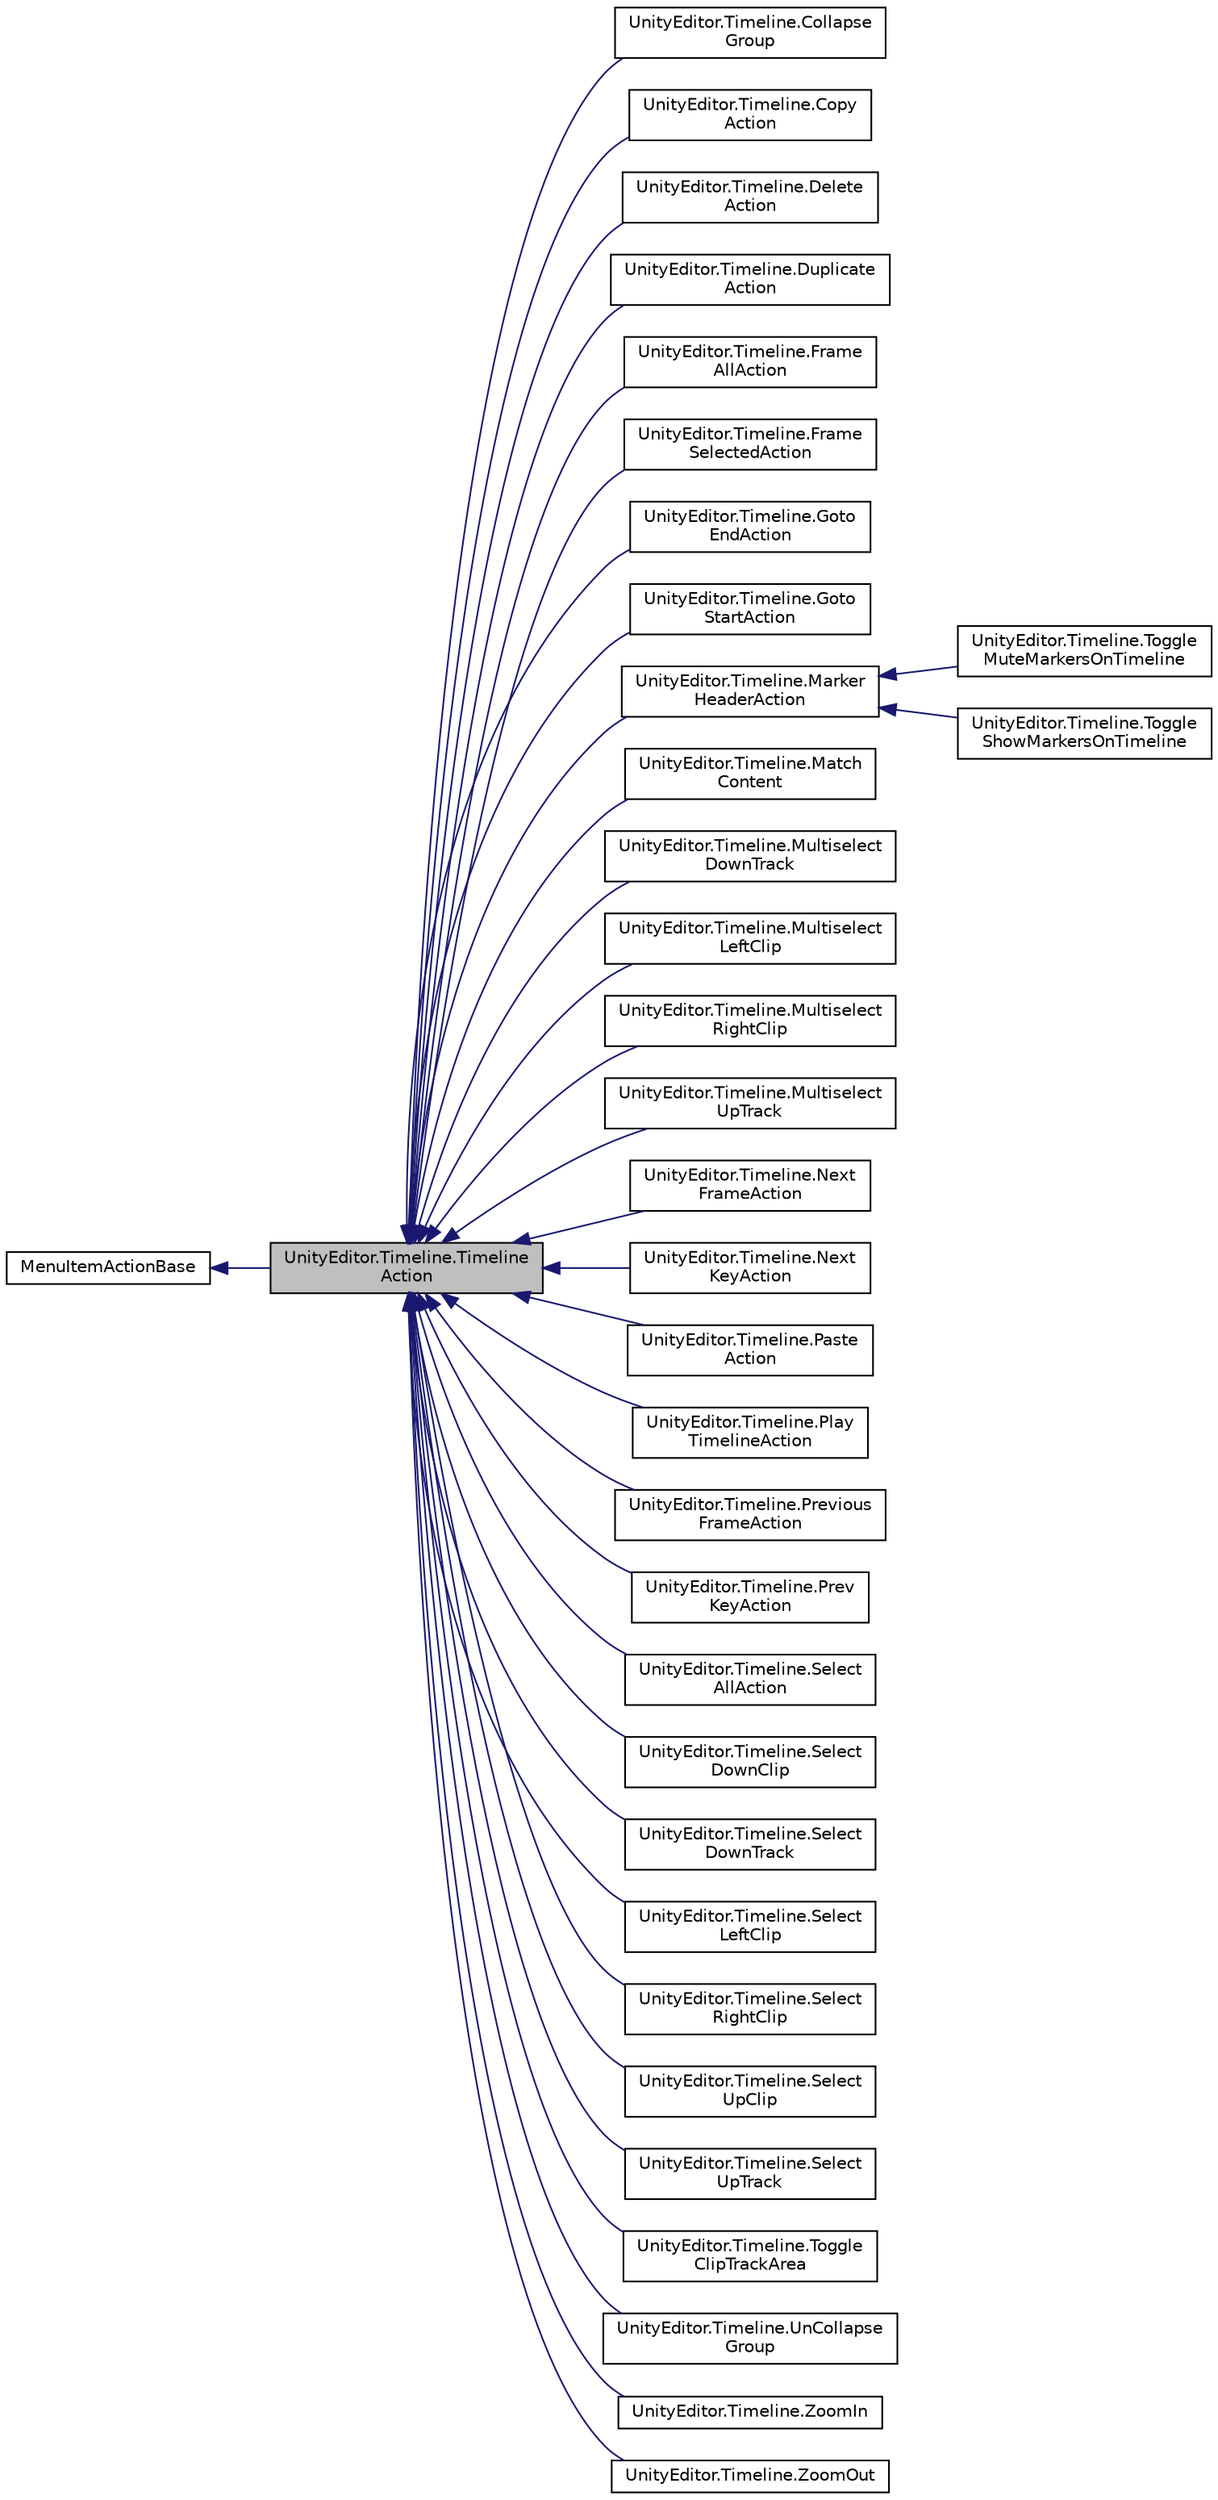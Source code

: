 digraph "UnityEditor.Timeline.TimelineAction"
{
 // LATEX_PDF_SIZE
  edge [fontname="Helvetica",fontsize="10",labelfontname="Helvetica",labelfontsize="10"];
  node [fontname="Helvetica",fontsize="10",shape=record];
  rankdir="LR";
  Node1 [label="UnityEditor.Timeline.Timeline\lAction",height=0.2,width=0.4,color="black", fillcolor="grey75", style="filled", fontcolor="black",tooltip=" "];
  Node2 -> Node1 [dir="back",color="midnightblue",fontsize="10",style="solid",fontname="Helvetica"];
  Node2 [label="MenuItemActionBase",height=0.2,width=0.4,color="black", fillcolor="white", style="filled",URL="$class_unity_editor_1_1_timeline_1_1_menu_item_action_base.html",tooltip=" "];
  Node1 -> Node3 [dir="back",color="midnightblue",fontsize="10",style="solid",fontname="Helvetica"];
  Node3 [label="UnityEditor.Timeline.Collapse\lGroup",height=0.2,width=0.4,color="black", fillcolor="white", style="filled",URL="$class_unity_editor_1_1_timeline_1_1_collapse_group.html",tooltip=" "];
  Node1 -> Node4 [dir="back",color="midnightblue",fontsize="10",style="solid",fontname="Helvetica"];
  Node4 [label="UnityEditor.Timeline.Copy\lAction",height=0.2,width=0.4,color="black", fillcolor="white", style="filled",URL="$class_unity_editor_1_1_timeline_1_1_copy_action.html",tooltip=" "];
  Node1 -> Node5 [dir="back",color="midnightblue",fontsize="10",style="solid",fontname="Helvetica"];
  Node5 [label="UnityEditor.Timeline.Delete\lAction",height=0.2,width=0.4,color="black", fillcolor="white", style="filled",URL="$class_unity_editor_1_1_timeline_1_1_delete_action.html",tooltip=" "];
  Node1 -> Node6 [dir="back",color="midnightblue",fontsize="10",style="solid",fontname="Helvetica"];
  Node6 [label="UnityEditor.Timeline.Duplicate\lAction",height=0.2,width=0.4,color="black", fillcolor="white", style="filled",URL="$class_unity_editor_1_1_timeline_1_1_duplicate_action.html",tooltip=" "];
  Node1 -> Node7 [dir="back",color="midnightblue",fontsize="10",style="solid",fontname="Helvetica"];
  Node7 [label="UnityEditor.Timeline.Frame\lAllAction",height=0.2,width=0.4,color="black", fillcolor="white", style="filled",URL="$class_unity_editor_1_1_timeline_1_1_frame_all_action.html",tooltip=" "];
  Node1 -> Node8 [dir="back",color="midnightblue",fontsize="10",style="solid",fontname="Helvetica"];
  Node8 [label="UnityEditor.Timeline.Frame\lSelectedAction",height=0.2,width=0.4,color="black", fillcolor="white", style="filled",URL="$class_unity_editor_1_1_timeline_1_1_frame_selected_action.html",tooltip=" "];
  Node1 -> Node9 [dir="back",color="midnightblue",fontsize="10",style="solid",fontname="Helvetica"];
  Node9 [label="UnityEditor.Timeline.Goto\lEndAction",height=0.2,width=0.4,color="black", fillcolor="white", style="filled",URL="$class_unity_editor_1_1_timeline_1_1_goto_end_action.html",tooltip=" "];
  Node1 -> Node10 [dir="back",color="midnightblue",fontsize="10",style="solid",fontname="Helvetica"];
  Node10 [label="UnityEditor.Timeline.Goto\lStartAction",height=0.2,width=0.4,color="black", fillcolor="white", style="filled",URL="$class_unity_editor_1_1_timeline_1_1_goto_start_action.html",tooltip=" "];
  Node1 -> Node11 [dir="back",color="midnightblue",fontsize="10",style="solid",fontname="Helvetica"];
  Node11 [label="UnityEditor.Timeline.Marker\lHeaderAction",height=0.2,width=0.4,color="black", fillcolor="white", style="filled",URL="$class_unity_editor_1_1_timeline_1_1_marker_header_action.html",tooltip=" "];
  Node11 -> Node12 [dir="back",color="midnightblue",fontsize="10",style="solid",fontname="Helvetica"];
  Node12 [label="UnityEditor.Timeline.Toggle\lMuteMarkersOnTimeline",height=0.2,width=0.4,color="black", fillcolor="white", style="filled",URL="$class_unity_editor_1_1_timeline_1_1_toggle_mute_markers_on_timeline.html",tooltip=" "];
  Node11 -> Node13 [dir="back",color="midnightblue",fontsize="10",style="solid",fontname="Helvetica"];
  Node13 [label="UnityEditor.Timeline.Toggle\lShowMarkersOnTimeline",height=0.2,width=0.4,color="black", fillcolor="white", style="filled",URL="$class_unity_editor_1_1_timeline_1_1_toggle_show_markers_on_timeline.html",tooltip=" "];
  Node1 -> Node14 [dir="back",color="midnightblue",fontsize="10",style="solid",fontname="Helvetica"];
  Node14 [label="UnityEditor.Timeline.Match\lContent",height=0.2,width=0.4,color="black", fillcolor="white", style="filled",URL="$class_unity_editor_1_1_timeline_1_1_match_content.html",tooltip=" "];
  Node1 -> Node15 [dir="back",color="midnightblue",fontsize="10",style="solid",fontname="Helvetica"];
  Node15 [label="UnityEditor.Timeline.Multiselect\lDownTrack",height=0.2,width=0.4,color="black", fillcolor="white", style="filled",URL="$class_unity_editor_1_1_timeline_1_1_multiselect_down_track.html",tooltip=" "];
  Node1 -> Node16 [dir="back",color="midnightblue",fontsize="10",style="solid",fontname="Helvetica"];
  Node16 [label="UnityEditor.Timeline.Multiselect\lLeftClip",height=0.2,width=0.4,color="black", fillcolor="white", style="filled",URL="$class_unity_editor_1_1_timeline_1_1_multiselect_left_clip.html",tooltip=" "];
  Node1 -> Node17 [dir="back",color="midnightblue",fontsize="10",style="solid",fontname="Helvetica"];
  Node17 [label="UnityEditor.Timeline.Multiselect\lRightClip",height=0.2,width=0.4,color="black", fillcolor="white", style="filled",URL="$class_unity_editor_1_1_timeline_1_1_multiselect_right_clip.html",tooltip=" "];
  Node1 -> Node18 [dir="back",color="midnightblue",fontsize="10",style="solid",fontname="Helvetica"];
  Node18 [label="UnityEditor.Timeline.Multiselect\lUpTrack",height=0.2,width=0.4,color="black", fillcolor="white", style="filled",URL="$class_unity_editor_1_1_timeline_1_1_multiselect_up_track.html",tooltip=" "];
  Node1 -> Node19 [dir="back",color="midnightblue",fontsize="10",style="solid",fontname="Helvetica"];
  Node19 [label="UnityEditor.Timeline.Next\lFrameAction",height=0.2,width=0.4,color="black", fillcolor="white", style="filled",URL="$class_unity_editor_1_1_timeline_1_1_next_frame_action.html",tooltip=" "];
  Node1 -> Node20 [dir="back",color="midnightblue",fontsize="10",style="solid",fontname="Helvetica"];
  Node20 [label="UnityEditor.Timeline.Next\lKeyAction",height=0.2,width=0.4,color="black", fillcolor="white", style="filled",URL="$class_unity_editor_1_1_timeline_1_1_next_key_action.html",tooltip=" "];
  Node1 -> Node21 [dir="back",color="midnightblue",fontsize="10",style="solid",fontname="Helvetica"];
  Node21 [label="UnityEditor.Timeline.Paste\lAction",height=0.2,width=0.4,color="black", fillcolor="white", style="filled",URL="$class_unity_editor_1_1_timeline_1_1_paste_action.html",tooltip=" "];
  Node1 -> Node22 [dir="back",color="midnightblue",fontsize="10",style="solid",fontname="Helvetica"];
  Node22 [label="UnityEditor.Timeline.Play\lTimelineAction",height=0.2,width=0.4,color="black", fillcolor="white", style="filled",URL="$class_unity_editor_1_1_timeline_1_1_play_timeline_action.html",tooltip=" "];
  Node1 -> Node23 [dir="back",color="midnightblue",fontsize="10",style="solid",fontname="Helvetica"];
  Node23 [label="UnityEditor.Timeline.Previous\lFrameAction",height=0.2,width=0.4,color="black", fillcolor="white", style="filled",URL="$class_unity_editor_1_1_timeline_1_1_previous_frame_action.html",tooltip=" "];
  Node1 -> Node24 [dir="back",color="midnightblue",fontsize="10",style="solid",fontname="Helvetica"];
  Node24 [label="UnityEditor.Timeline.Prev\lKeyAction",height=0.2,width=0.4,color="black", fillcolor="white", style="filled",URL="$class_unity_editor_1_1_timeline_1_1_prev_key_action.html",tooltip=" "];
  Node1 -> Node25 [dir="back",color="midnightblue",fontsize="10",style="solid",fontname="Helvetica"];
  Node25 [label="UnityEditor.Timeline.Select\lAllAction",height=0.2,width=0.4,color="black", fillcolor="white", style="filled",URL="$class_unity_editor_1_1_timeline_1_1_select_all_action.html",tooltip=" "];
  Node1 -> Node26 [dir="back",color="midnightblue",fontsize="10",style="solid",fontname="Helvetica"];
  Node26 [label="UnityEditor.Timeline.Select\lDownClip",height=0.2,width=0.4,color="black", fillcolor="white", style="filled",URL="$class_unity_editor_1_1_timeline_1_1_select_down_clip.html",tooltip=" "];
  Node1 -> Node27 [dir="back",color="midnightblue",fontsize="10",style="solid",fontname="Helvetica"];
  Node27 [label="UnityEditor.Timeline.Select\lDownTrack",height=0.2,width=0.4,color="black", fillcolor="white", style="filled",URL="$class_unity_editor_1_1_timeline_1_1_select_down_track.html",tooltip=" "];
  Node1 -> Node28 [dir="back",color="midnightblue",fontsize="10",style="solid",fontname="Helvetica"];
  Node28 [label="UnityEditor.Timeline.Select\lLeftClip",height=0.2,width=0.4,color="black", fillcolor="white", style="filled",URL="$class_unity_editor_1_1_timeline_1_1_select_left_clip.html",tooltip=" "];
  Node1 -> Node29 [dir="back",color="midnightblue",fontsize="10",style="solid",fontname="Helvetica"];
  Node29 [label="UnityEditor.Timeline.Select\lRightClip",height=0.2,width=0.4,color="black", fillcolor="white", style="filled",URL="$class_unity_editor_1_1_timeline_1_1_select_right_clip.html",tooltip=" "];
  Node1 -> Node30 [dir="back",color="midnightblue",fontsize="10",style="solid",fontname="Helvetica"];
  Node30 [label="UnityEditor.Timeline.Select\lUpClip",height=0.2,width=0.4,color="black", fillcolor="white", style="filled",URL="$class_unity_editor_1_1_timeline_1_1_select_up_clip.html",tooltip=" "];
  Node1 -> Node31 [dir="back",color="midnightblue",fontsize="10",style="solid",fontname="Helvetica"];
  Node31 [label="UnityEditor.Timeline.Select\lUpTrack",height=0.2,width=0.4,color="black", fillcolor="white", style="filled",URL="$class_unity_editor_1_1_timeline_1_1_select_up_track.html",tooltip=" "];
  Node1 -> Node32 [dir="back",color="midnightblue",fontsize="10",style="solid",fontname="Helvetica"];
  Node32 [label="UnityEditor.Timeline.Toggle\lClipTrackArea",height=0.2,width=0.4,color="black", fillcolor="white", style="filled",URL="$class_unity_editor_1_1_timeline_1_1_toggle_clip_track_area.html",tooltip=" "];
  Node1 -> Node33 [dir="back",color="midnightblue",fontsize="10",style="solid",fontname="Helvetica"];
  Node33 [label="UnityEditor.Timeline.UnCollapse\lGroup",height=0.2,width=0.4,color="black", fillcolor="white", style="filled",URL="$class_unity_editor_1_1_timeline_1_1_un_collapse_group.html",tooltip=" "];
  Node1 -> Node34 [dir="back",color="midnightblue",fontsize="10",style="solid",fontname="Helvetica"];
  Node34 [label="UnityEditor.Timeline.ZoomIn",height=0.2,width=0.4,color="black", fillcolor="white", style="filled",URL="$class_unity_editor_1_1_timeline_1_1_zoom_in.html",tooltip=" "];
  Node1 -> Node35 [dir="back",color="midnightblue",fontsize="10",style="solid",fontname="Helvetica"];
  Node35 [label="UnityEditor.Timeline.ZoomOut",height=0.2,width=0.4,color="black", fillcolor="white", style="filled",URL="$class_unity_editor_1_1_timeline_1_1_zoom_out.html",tooltip=" "];
}
